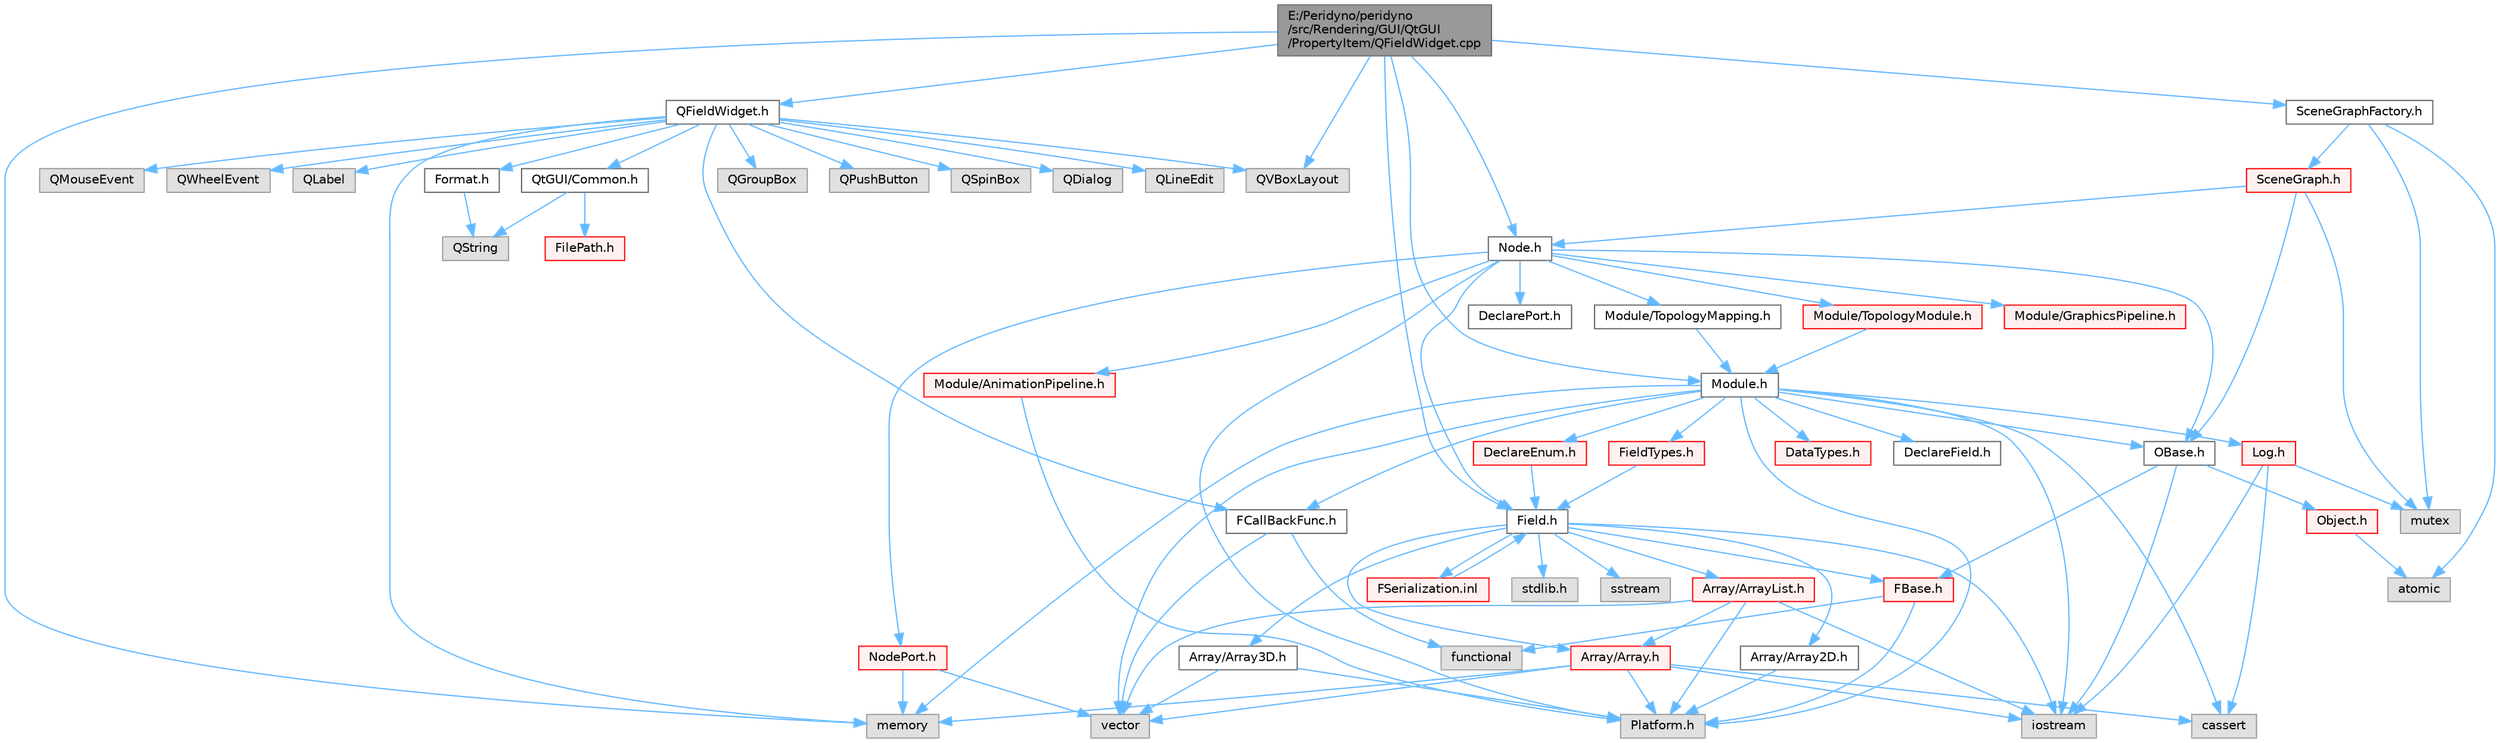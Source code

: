 digraph "E:/Peridyno/peridyno/src/Rendering/GUI/QtGUI/PropertyItem/QFieldWidget.cpp"
{
 // LATEX_PDF_SIZE
  bgcolor="transparent";
  edge [fontname=Helvetica,fontsize=10,labelfontname=Helvetica,labelfontsize=10];
  node [fontname=Helvetica,fontsize=10,shape=box,height=0.2,width=0.4];
  Node1 [id="Node000001",label="E:/Peridyno/peridyno\l/src/Rendering/GUI/QtGUI\l/PropertyItem/QFieldWidget.cpp",height=0.2,width=0.4,color="gray40", fillcolor="grey60", style="filled", fontcolor="black",tooltip=" "];
  Node1 -> Node2 [id="edge1_Node000001_Node000002",color="steelblue1",style="solid",tooltip=" "];
  Node2 [id="Node000002",label="QFieldWidget.h",height=0.2,width=0.4,color="grey40", fillcolor="white", style="filled",URL="$_q_field_widget_8h.html",tooltip=" "];
  Node2 -> Node3 [id="edge2_Node000002_Node000003",color="steelblue1",style="solid",tooltip=" "];
  Node3 [id="Node000003",label="QGroupBox",height=0.2,width=0.4,color="grey60", fillcolor="#E0E0E0", style="filled",tooltip=" "];
  Node2 -> Node4 [id="edge3_Node000002_Node000004",color="steelblue1",style="solid",tooltip=" "];
  Node4 [id="Node000004",label="QPushButton",height=0.2,width=0.4,color="grey60", fillcolor="#E0E0E0", style="filled",tooltip=" "];
  Node2 -> Node5 [id="edge4_Node000002_Node000005",color="steelblue1",style="solid",tooltip=" "];
  Node5 [id="Node000005",label="QSpinBox",height=0.2,width=0.4,color="grey60", fillcolor="#E0E0E0", style="filled",tooltip=" "];
  Node2 -> Node6 [id="edge5_Node000002_Node000006",color="steelblue1",style="solid",tooltip=" "];
  Node6 [id="Node000006",label="QDialog",height=0.2,width=0.4,color="grey60", fillcolor="#E0E0E0", style="filled",tooltip=" "];
  Node2 -> Node7 [id="edge6_Node000002_Node000007",color="steelblue1",style="solid",tooltip=" "];
  Node7 [id="Node000007",label="QLineEdit",height=0.2,width=0.4,color="grey60", fillcolor="#E0E0E0", style="filled",tooltip=" "];
  Node2 -> Node8 [id="edge7_Node000002_Node000008",color="steelblue1",style="solid",tooltip=" "];
  Node8 [id="Node000008",label="QMouseEvent",height=0.2,width=0.4,color="grey60", fillcolor="#E0E0E0", style="filled",tooltip=" "];
  Node2 -> Node9 [id="edge8_Node000002_Node000009",color="steelblue1",style="solid",tooltip=" "];
  Node9 [id="Node000009",label="QWheelEvent",height=0.2,width=0.4,color="grey60", fillcolor="#E0E0E0", style="filled",tooltip=" "];
  Node2 -> Node10 [id="edge9_Node000002_Node000010",color="steelblue1",style="solid",tooltip=" "];
  Node10 [id="Node000010",label="QLabel",height=0.2,width=0.4,color="grey60", fillcolor="#E0E0E0", style="filled",tooltip=" "];
  Node2 -> Node11 [id="edge10_Node000002_Node000011",color="steelblue1",style="solid",tooltip=" "];
  Node11 [id="Node000011",label="QVBoxLayout",height=0.2,width=0.4,color="grey60", fillcolor="#E0E0E0", style="filled",tooltip=" "];
  Node2 -> Node12 [id="edge11_Node000002_Node000012",color="steelblue1",style="solid",tooltip=" "];
  Node12 [id="Node000012",label="Format.h",height=0.2,width=0.4,color="grey40", fillcolor="white", style="filled",URL="$_format_8h.html",tooltip=" "];
  Node12 -> Node13 [id="edge12_Node000012_Node000013",color="steelblue1",style="solid",tooltip=" "];
  Node13 [id="Node000013",label="QString",height=0.2,width=0.4,color="grey60", fillcolor="#E0E0E0", style="filled",tooltip=" "];
  Node2 -> Node14 [id="edge13_Node000002_Node000014",color="steelblue1",style="solid",tooltip=" "];
  Node14 [id="Node000014",label="FCallBackFunc.h",height=0.2,width=0.4,color="grey40", fillcolor="white", style="filled",URL="$_f_callback_func_8h.html",tooltip=" "];
  Node14 -> Node15 [id="edge14_Node000014_Node000015",color="steelblue1",style="solid",tooltip=" "];
  Node15 [id="Node000015",label="vector",height=0.2,width=0.4,color="grey60", fillcolor="#E0E0E0", style="filled",tooltip=" "];
  Node14 -> Node16 [id="edge15_Node000014_Node000016",color="steelblue1",style="solid",tooltip=" "];
  Node16 [id="Node000016",label="functional",height=0.2,width=0.4,color="grey60", fillcolor="#E0E0E0", style="filled",tooltip=" "];
  Node2 -> Node17 [id="edge16_Node000002_Node000017",color="steelblue1",style="solid",tooltip=" "];
  Node17 [id="Node000017",label="QtGUI/Common.h",height=0.2,width=0.4,color="grey40", fillcolor="white", style="filled",URL="$_common_8h.html",tooltip=" "];
  Node17 -> Node13 [id="edge17_Node000017_Node000013",color="steelblue1",style="solid",tooltip=" "];
  Node17 -> Node18 [id="edge18_Node000017_Node000018",color="steelblue1",style="solid",tooltip=" "];
  Node18 [id="Node000018",label="FilePath.h",height=0.2,width=0.4,color="red", fillcolor="#FFF0F0", style="filled",URL="$_file_path_8h.html",tooltip=" "];
  Node2 -> Node20 [id="edge19_Node000002_Node000020",color="steelblue1",style="solid",tooltip=" "];
  Node20 [id="Node000020",label="memory",height=0.2,width=0.4,color="grey60", fillcolor="#E0E0E0", style="filled",tooltip=" "];
  Node1 -> Node21 [id="edge20_Node000001_Node000021",color="steelblue1",style="solid",tooltip=" "];
  Node21 [id="Node000021",label="Module.h",height=0.2,width=0.4,color="grey40", fillcolor="white", style="filled",URL="$_module_8h.html",tooltip=" "];
  Node21 -> Node22 [id="edge21_Node000021_Node000022",color="steelblue1",style="solid",tooltip=" "];
  Node22 [id="Node000022",label="Platform.h",height=0.2,width=0.4,color="grey60", fillcolor="#E0E0E0", style="filled",tooltip=" "];
  Node21 -> Node20 [id="edge22_Node000021_Node000020",color="steelblue1",style="solid",tooltip=" "];
  Node21 -> Node15 [id="edge23_Node000021_Node000015",color="steelblue1",style="solid",tooltip=" "];
  Node21 -> Node23 [id="edge24_Node000021_Node000023",color="steelblue1",style="solid",tooltip=" "];
  Node23 [id="Node000023",label="cassert",height=0.2,width=0.4,color="grey60", fillcolor="#E0E0E0", style="filled",tooltip=" "];
  Node21 -> Node24 [id="edge25_Node000021_Node000024",color="steelblue1",style="solid",tooltip=" "];
  Node24 [id="Node000024",label="iostream",height=0.2,width=0.4,color="grey60", fillcolor="#E0E0E0", style="filled",tooltip=" "];
  Node21 -> Node25 [id="edge26_Node000021_Node000025",color="steelblue1",style="solid",tooltip=" "];
  Node25 [id="Node000025",label="OBase.h",height=0.2,width=0.4,color="grey40", fillcolor="white", style="filled",URL="$_o_base_8h.html",tooltip=" "];
  Node25 -> Node24 [id="edge27_Node000025_Node000024",color="steelblue1",style="solid",tooltip=" "];
  Node25 -> Node26 [id="edge28_Node000025_Node000026",color="steelblue1",style="solid",tooltip=" "];
  Node26 [id="Node000026",label="FBase.h",height=0.2,width=0.4,color="red", fillcolor="#FFF0F0", style="filled",URL="$_f_base_8h.html",tooltip=" "];
  Node26 -> Node22 [id="edge29_Node000026_Node000022",color="steelblue1",style="solid",tooltip=" "];
  Node26 -> Node16 [id="edge30_Node000026_Node000016",color="steelblue1",style="solid",tooltip=" "];
  Node25 -> Node31 [id="edge31_Node000025_Node000031",color="steelblue1",style="solid",tooltip=" "];
  Node31 [id="Node000031",label="Object.h",height=0.2,width=0.4,color="red", fillcolor="#FFF0F0", style="filled",URL="$_object_8h.html",tooltip=" "];
  Node31 -> Node32 [id="edge32_Node000031_Node000032",color="steelblue1",style="solid",tooltip=" "];
  Node32 [id="Node000032",label="atomic",height=0.2,width=0.4,color="grey60", fillcolor="#E0E0E0", style="filled",tooltip=" "];
  Node21 -> Node34 [id="edge33_Node000021_Node000034",color="steelblue1",style="solid",tooltip=" "];
  Node34 [id="Node000034",label="Log.h",height=0.2,width=0.4,color="red", fillcolor="#FFF0F0", style="filled",URL="$_log_8h.html",tooltip=" "];
  Node34 -> Node35 [id="edge34_Node000034_Node000035",color="steelblue1",style="solid",tooltip=" "];
  Node35 [id="Node000035",label="mutex",height=0.2,width=0.4,color="grey60", fillcolor="#E0E0E0", style="filled",tooltip=" "];
  Node34 -> Node24 [id="edge35_Node000034_Node000024",color="steelblue1",style="solid",tooltip=" "];
  Node34 -> Node23 [id="edge36_Node000034_Node000023",color="steelblue1",style="solid",tooltip=" "];
  Node21 -> Node42 [id="edge37_Node000021_Node000042",color="steelblue1",style="solid",tooltip=" "];
  Node42 [id="Node000042",label="DataTypes.h",height=0.2,width=0.4,color="red", fillcolor="#FFF0F0", style="filled",URL="$_data_types_8h.html",tooltip=" "];
  Node21 -> Node83 [id="edge38_Node000021_Node000083",color="steelblue1",style="solid",tooltip=" "];
  Node83 [id="Node000083",label="DeclareEnum.h",height=0.2,width=0.4,color="red", fillcolor="#FFF0F0", style="filled",URL="$_declare_enum_8h.html",tooltip=" "];
  Node83 -> Node84 [id="edge39_Node000083_Node000084",color="steelblue1",style="solid",tooltip=" "];
  Node84 [id="Node000084",label="Field.h",height=0.2,width=0.4,color="grey40", fillcolor="white", style="filled",URL="$_field_8h.html",tooltip=" "];
  Node84 -> Node24 [id="edge40_Node000084_Node000024",color="steelblue1",style="solid",tooltip=" "];
  Node84 -> Node85 [id="edge41_Node000084_Node000085",color="steelblue1",style="solid",tooltip=" "];
  Node85 [id="Node000085",label="stdlib.h",height=0.2,width=0.4,color="grey60", fillcolor="#E0E0E0", style="filled",tooltip=" "];
  Node84 -> Node86 [id="edge42_Node000084_Node000086",color="steelblue1",style="solid",tooltip=" "];
  Node86 [id="Node000086",label="sstream",height=0.2,width=0.4,color="grey60", fillcolor="#E0E0E0", style="filled",tooltip=" "];
  Node84 -> Node26 [id="edge43_Node000084_Node000026",color="steelblue1",style="solid",tooltip=" "];
  Node84 -> Node87 [id="edge44_Node000084_Node000087",color="steelblue1",style="solid",tooltip=" "];
  Node87 [id="Node000087",label="Array/Array.h",height=0.2,width=0.4,color="red", fillcolor="#FFF0F0", style="filled",URL="$_array_8h.html",tooltip=" "];
  Node87 -> Node22 [id="edge45_Node000087_Node000022",color="steelblue1",style="solid",tooltip=" "];
  Node87 -> Node23 [id="edge46_Node000087_Node000023",color="steelblue1",style="solid",tooltip=" "];
  Node87 -> Node15 [id="edge47_Node000087_Node000015",color="steelblue1",style="solid",tooltip=" "];
  Node87 -> Node24 [id="edge48_Node000087_Node000024",color="steelblue1",style="solid",tooltip=" "];
  Node87 -> Node20 [id="edge49_Node000087_Node000020",color="steelblue1",style="solid",tooltip=" "];
  Node84 -> Node88 [id="edge50_Node000084_Node000088",color="steelblue1",style="solid",tooltip=" "];
  Node88 [id="Node000088",label="Array/Array2D.h",height=0.2,width=0.4,color="grey40", fillcolor="white", style="filled",URL="$_array2_d_8h.html",tooltip=" "];
  Node88 -> Node22 [id="edge51_Node000088_Node000022",color="steelblue1",style="solid",tooltip=" "];
  Node84 -> Node89 [id="edge52_Node000084_Node000089",color="steelblue1",style="solid",tooltip=" "];
  Node89 [id="Node000089",label="Array/Array3D.h",height=0.2,width=0.4,color="grey40", fillcolor="white", style="filled",URL="$_array3_d_8h.html",tooltip=" "];
  Node89 -> Node22 [id="edge53_Node000089_Node000022",color="steelblue1",style="solid",tooltip=" "];
  Node89 -> Node15 [id="edge54_Node000089_Node000015",color="steelblue1",style="solid",tooltip=" "];
  Node84 -> Node90 [id="edge55_Node000084_Node000090",color="steelblue1",style="solid",tooltip=" "];
  Node90 [id="Node000090",label="Array/ArrayList.h",height=0.2,width=0.4,color="red", fillcolor="#FFF0F0", style="filled",URL="$_array_list_8h.html",tooltip=" "];
  Node90 -> Node15 [id="edge56_Node000090_Node000015",color="steelblue1",style="solid",tooltip=" "];
  Node90 -> Node24 [id="edge57_Node000090_Node000024",color="steelblue1",style="solid",tooltip=" "];
  Node90 -> Node22 [id="edge58_Node000090_Node000022",color="steelblue1",style="solid",tooltip=" "];
  Node90 -> Node87 [id="edge59_Node000090_Node000087",color="steelblue1",style="solid",tooltip=" "];
  Node84 -> Node96 [id="edge60_Node000084_Node000096",color="steelblue1",style="solid",tooltip=" "];
  Node96 [id="Node000096",label="FSerialization.inl",height=0.2,width=0.4,color="red", fillcolor="#FFF0F0", style="filled",URL="$_f_serialization_8inl.html",tooltip=" "];
  Node96 -> Node84 [id="edge61_Node000096_Node000084",color="steelblue1",style="solid",tooltip=" "];
  Node21 -> Node100 [id="edge62_Node000021_Node000100",color="steelblue1",style="solid",tooltip=" "];
  Node100 [id="Node000100",label="DeclareField.h",height=0.2,width=0.4,color="grey40", fillcolor="white", style="filled",URL="$_declare_field_8h.html",tooltip=" "];
  Node21 -> Node14 [id="edge63_Node000021_Node000014",color="steelblue1",style="solid",tooltip=" "];
  Node21 -> Node101 [id="edge64_Node000021_Node000101",color="steelblue1",style="solid",tooltip=" "];
  Node101 [id="Node000101",label="FieldTypes.h",height=0.2,width=0.4,color="red", fillcolor="#FFF0F0", style="filled",URL="$_field_types_8h.html",tooltip=" "];
  Node101 -> Node84 [id="edge65_Node000101_Node000084",color="steelblue1",style="solid",tooltip=" "];
  Node1 -> Node103 [id="edge66_Node000001_Node000103",color="steelblue1",style="solid",tooltip=" "];
  Node103 [id="Node000103",label="Node.h",height=0.2,width=0.4,color="grey40", fillcolor="white", style="filled",URL="$_node_8h.html",tooltip=" "];
  Node103 -> Node25 [id="edge67_Node000103_Node000025",color="steelblue1",style="solid",tooltip=" "];
  Node103 -> Node84 [id="edge68_Node000103_Node000084",color="steelblue1",style="solid",tooltip=" "];
  Node103 -> Node22 [id="edge69_Node000103_Node000022",color="steelblue1",style="solid",tooltip=" "];
  Node103 -> Node104 [id="edge70_Node000103_Node000104",color="steelblue1",style="solid",tooltip=" "];
  Node104 [id="Node000104",label="DeclarePort.h",height=0.2,width=0.4,color="grey40", fillcolor="white", style="filled",URL="$_declare_port_8h.html",tooltip=" "];
  Node103 -> Node105 [id="edge71_Node000103_Node000105",color="steelblue1",style="solid",tooltip=" "];
  Node105 [id="Node000105",label="NodePort.h",height=0.2,width=0.4,color="red", fillcolor="#FFF0F0", style="filled",URL="$_node_port_8h.html",tooltip=" "];
  Node105 -> Node15 [id="edge72_Node000105_Node000015",color="steelblue1",style="solid",tooltip=" "];
  Node105 -> Node20 [id="edge73_Node000105_Node000020",color="steelblue1",style="solid",tooltip=" "];
  Node103 -> Node106 [id="edge74_Node000103_Node000106",color="steelblue1",style="solid",tooltip=" "];
  Node106 [id="Node000106",label="Module/TopologyModule.h",height=0.2,width=0.4,color="red", fillcolor="#FFF0F0", style="filled",URL="$_topology_module_8h.html",tooltip=" "];
  Node106 -> Node21 [id="edge75_Node000106_Node000021",color="steelblue1",style="solid",tooltip=" "];
  Node103 -> Node107 [id="edge76_Node000103_Node000107",color="steelblue1",style="solid",tooltip=" "];
  Node107 [id="Node000107",label="Module/TopologyMapping.h",height=0.2,width=0.4,color="grey40", fillcolor="white", style="filled",URL="$_topology_mapping_8h.html",tooltip=" "];
  Node107 -> Node21 [id="edge77_Node000107_Node000021",color="steelblue1",style="solid",tooltip=" "];
  Node103 -> Node108 [id="edge78_Node000103_Node000108",color="steelblue1",style="solid",tooltip=" "];
  Node108 [id="Node000108",label="Module/AnimationPipeline.h",height=0.2,width=0.4,color="red", fillcolor="#FFF0F0", style="filled",URL="$_animation_pipeline_8h.html",tooltip=" "];
  Node108 -> Node22 [id="edge79_Node000108_Node000022",color="steelblue1",style="solid",tooltip=" "];
  Node103 -> Node110 [id="edge80_Node000103_Node000110",color="steelblue1",style="solid",tooltip=" "];
  Node110 [id="Node000110",label="Module/GraphicsPipeline.h",height=0.2,width=0.4,color="red", fillcolor="#FFF0F0", style="filled",URL="$_graphics_pipeline_8h.html",tooltip=" "];
  Node1 -> Node84 [id="edge81_Node000001_Node000084",color="steelblue1",style="solid",tooltip=" "];
  Node1 -> Node111 [id="edge82_Node000001_Node000111",color="steelblue1",style="solid",tooltip=" "];
  Node111 [id="Node000111",label="SceneGraphFactory.h",height=0.2,width=0.4,color="grey40", fillcolor="white", style="filled",URL="$_scene_graph_factory_8h.html",tooltip=" "];
  Node111 -> Node32 [id="edge83_Node000111_Node000032",color="steelblue1",style="solid",tooltip=" "];
  Node111 -> Node35 [id="edge84_Node000111_Node000035",color="steelblue1",style="solid",tooltip=" "];
  Node111 -> Node112 [id="edge85_Node000111_Node000112",color="steelblue1",style="solid",tooltip=" "];
  Node112 [id="Node000112",label="SceneGraph.h",height=0.2,width=0.4,color="red", fillcolor="#FFF0F0", style="filled",URL="$_scene_graph_8h.html",tooltip=" "];
  Node112 -> Node25 [id="edge86_Node000112_Node000025",color="steelblue1",style="solid",tooltip=" "];
  Node112 -> Node103 [id="edge87_Node000112_Node000103",color="steelblue1",style="solid",tooltip=" "];
  Node112 -> Node35 [id="edge88_Node000112_Node000035",color="steelblue1",style="solid",tooltip=" "];
  Node1 -> Node11 [id="edge89_Node000001_Node000011",color="steelblue1",style="solid",tooltip=" "];
  Node1 -> Node20 [id="edge90_Node000001_Node000020",color="steelblue1",style="solid",tooltip=" "];
}
